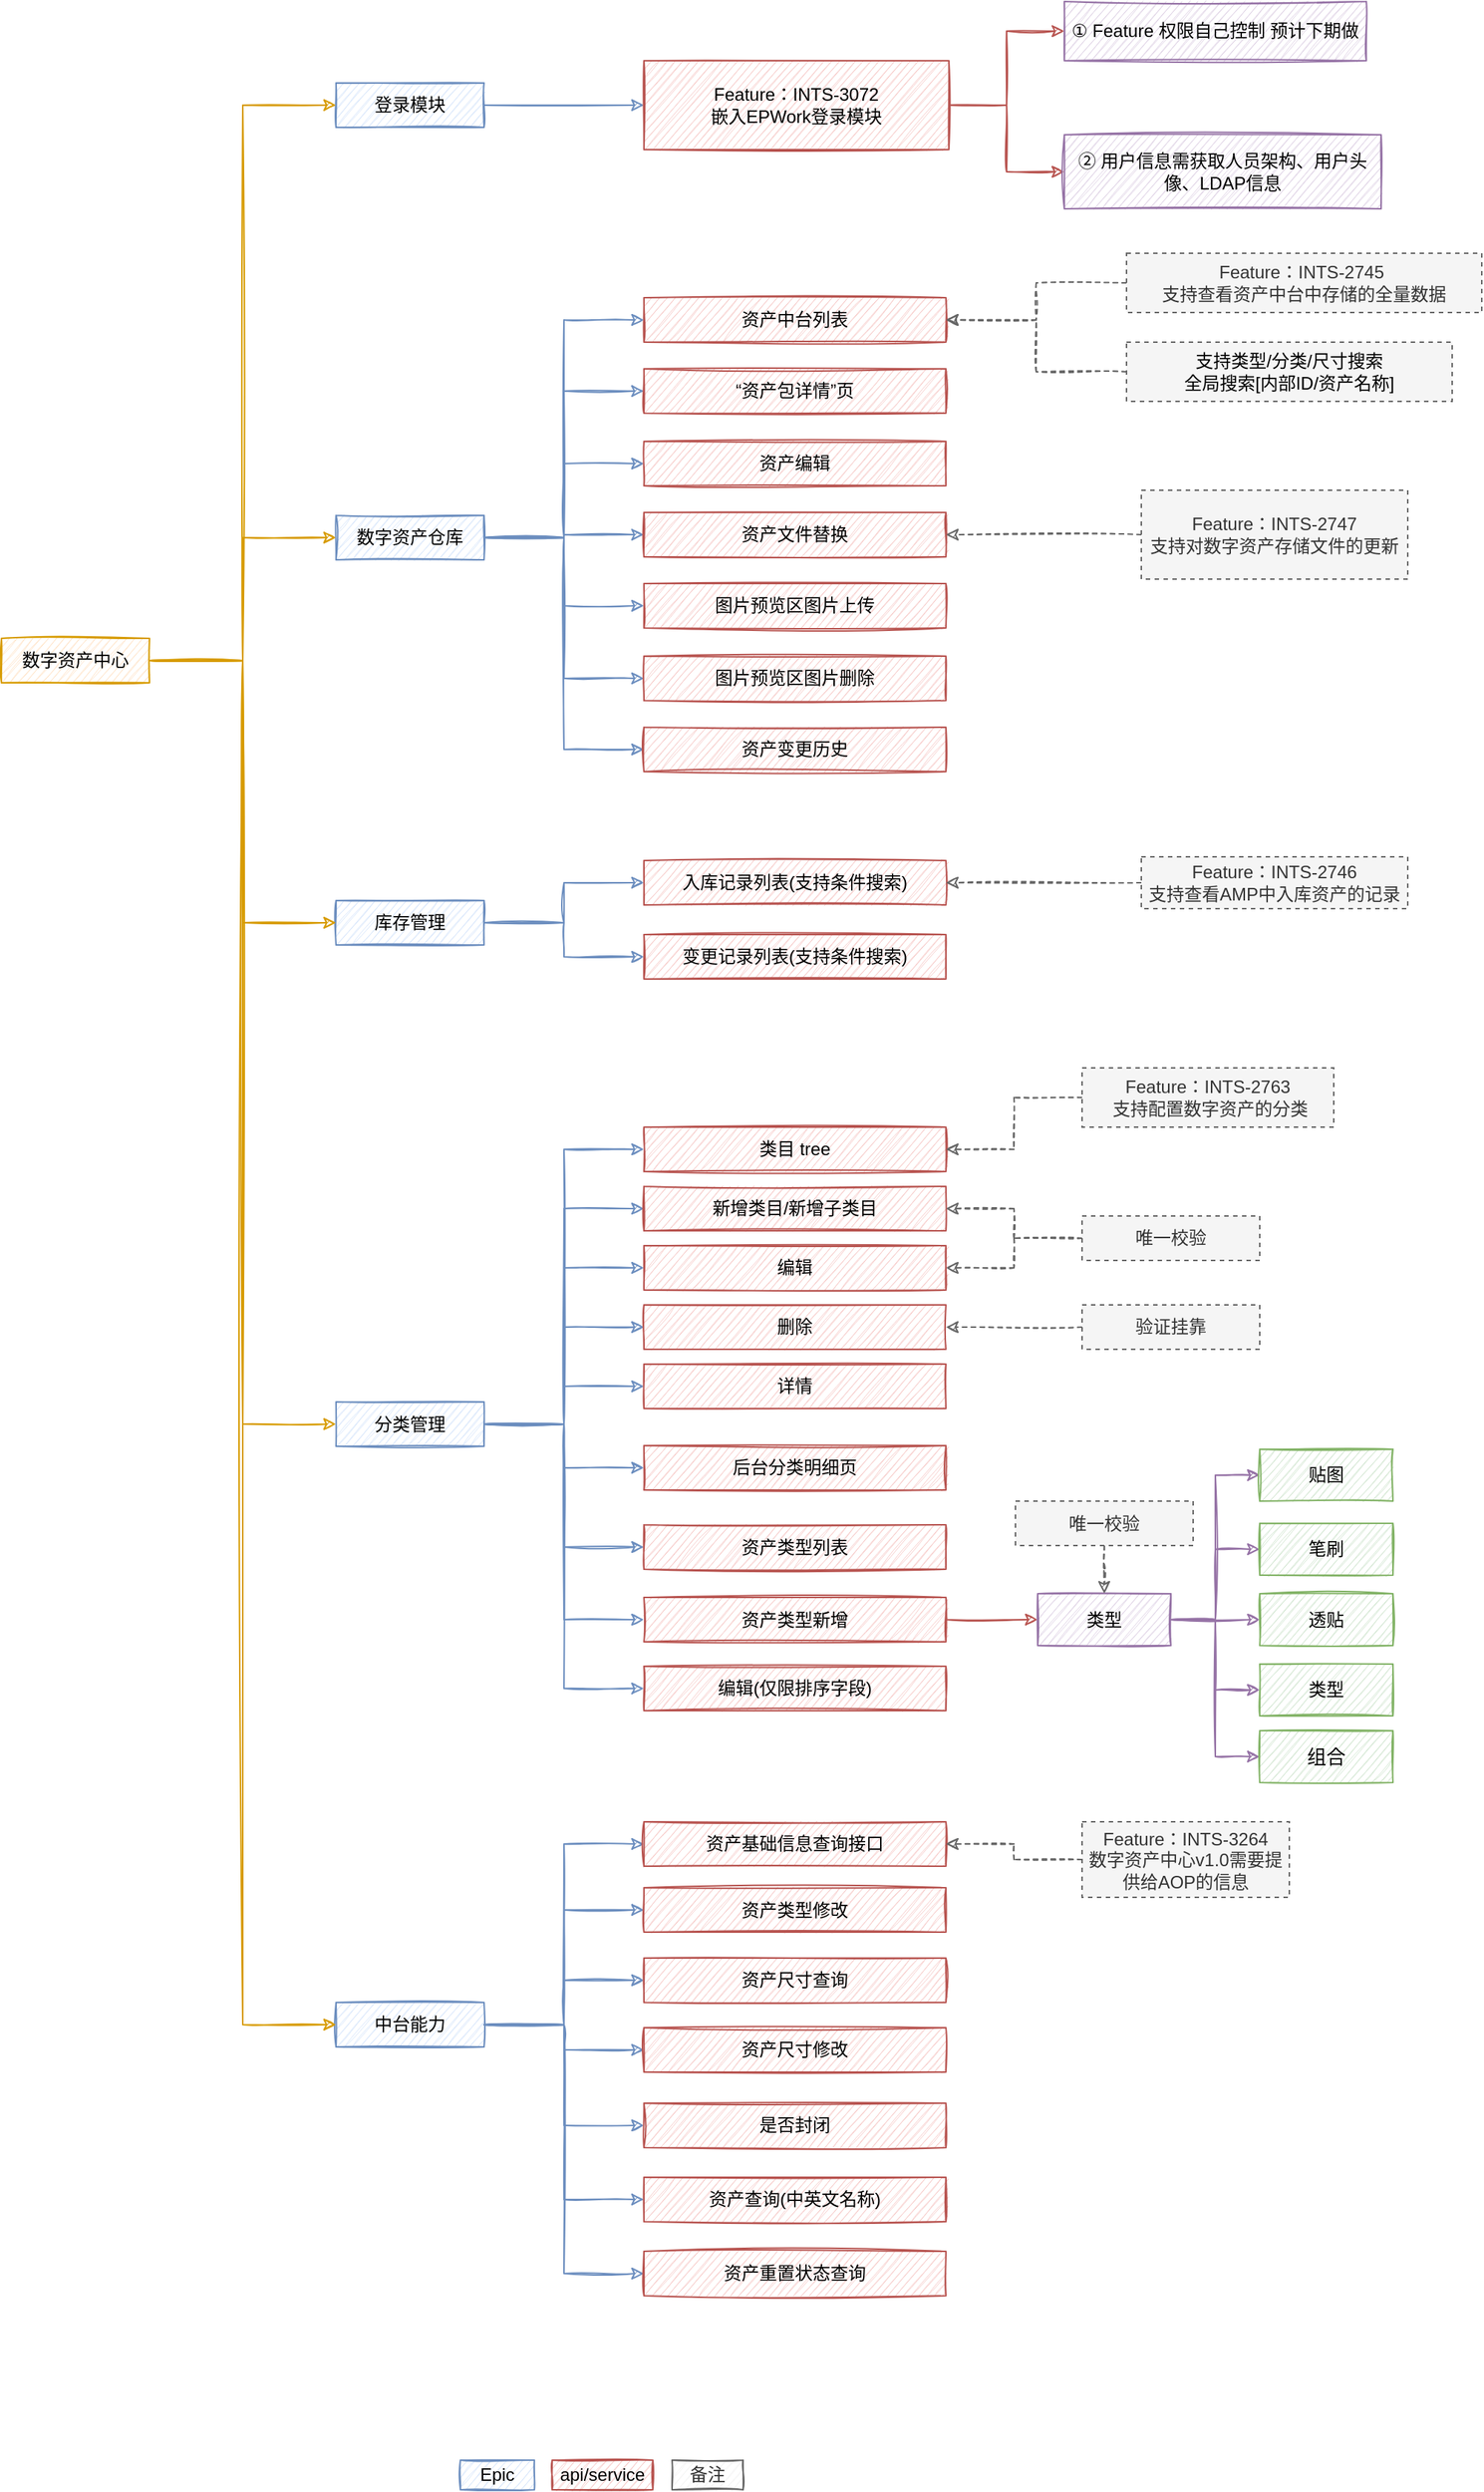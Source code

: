 <mxfile version="17.4.6" type="github">
  <diagram id="C5RBs43oDa-KdzZeNtuy" name="Page-1">
    <mxGraphModel dx="823" dy="1571" grid="1" gridSize="10" guides="1" tooltips="1" connect="1" arrows="1" fold="1" page="1" pageScale="1" pageWidth="827" pageHeight="1169" math="0" shadow="0">
      <root>
        <mxCell id="WIyWlLk6GJQsqaUBKTNV-0" />
        <mxCell id="WIyWlLk6GJQsqaUBKTNV-1" parent="WIyWlLk6GJQsqaUBKTNV-0" />
        <mxCell id="DaFXscNUTRdYXwU_u2qZ-137" value="资产中台列表" style="rounded=0;whiteSpace=wrap;html=1;sketch=1;fillColor=#f8cecc;strokeColor=#b85450;" vertex="1" parent="WIyWlLk6GJQsqaUBKTNV-1">
          <mxGeometry x="464" y="110" width="204" height="30" as="geometry" />
        </mxCell>
        <mxCell id="DaFXscNUTRdYXwU_u2qZ-129" style="edgeStyle=orthogonalEdgeStyle;rounded=0;sketch=1;orthogonalLoop=1;jettySize=auto;html=1;entryX=0;entryY=0.5;entryDx=0;entryDy=0;strokeColor=#6c8ebf;fillColor=#dae8fc;" edge="1" parent="WIyWlLk6GJQsqaUBKTNV-1" source="DaFXscNUTRdYXwU_u2qZ-31" target="DaFXscNUTRdYXwU_u2qZ-86">
          <mxGeometry relative="1" as="geometry" />
        </mxCell>
        <mxCell id="DaFXscNUTRdYXwU_u2qZ-130" style="edgeStyle=orthogonalEdgeStyle;rounded=0;sketch=1;orthogonalLoop=1;jettySize=auto;html=1;entryX=0;entryY=0.5;entryDx=0;entryDy=0;strokeColor=#6c8ebf;fillColor=#dae8fc;" edge="1" parent="WIyWlLk6GJQsqaUBKTNV-1" source="DaFXscNUTRdYXwU_u2qZ-31" target="DaFXscNUTRdYXwU_u2qZ-120">
          <mxGeometry relative="1" as="geometry" />
        </mxCell>
        <mxCell id="DaFXscNUTRdYXwU_u2qZ-131" style="edgeStyle=orthogonalEdgeStyle;rounded=0;sketch=1;orthogonalLoop=1;jettySize=auto;html=1;entryX=0;entryY=0.5;entryDx=0;entryDy=0;strokeColor=#6c8ebf;fillColor=#dae8fc;" edge="1" parent="WIyWlLk6GJQsqaUBKTNV-1" source="DaFXscNUTRdYXwU_u2qZ-31" target="DaFXscNUTRdYXwU_u2qZ-121">
          <mxGeometry relative="1" as="geometry" />
        </mxCell>
        <mxCell id="DaFXscNUTRdYXwU_u2qZ-132" style="edgeStyle=orthogonalEdgeStyle;rounded=0;sketch=1;orthogonalLoop=1;jettySize=auto;html=1;entryX=0;entryY=0.5;entryDx=0;entryDy=0;strokeColor=#6c8ebf;fillColor=#dae8fc;" edge="1" parent="WIyWlLk6GJQsqaUBKTNV-1" source="DaFXscNUTRdYXwU_u2qZ-31" target="DaFXscNUTRdYXwU_u2qZ-122">
          <mxGeometry relative="1" as="geometry" />
        </mxCell>
        <mxCell id="DaFXscNUTRdYXwU_u2qZ-133" style="edgeStyle=orthogonalEdgeStyle;rounded=0;sketch=1;orthogonalLoop=1;jettySize=auto;html=1;entryX=0;entryY=0.5;entryDx=0;entryDy=0;strokeColor=#6c8ebf;fillColor=#dae8fc;" edge="1" parent="WIyWlLk6GJQsqaUBKTNV-1" source="DaFXscNUTRdYXwU_u2qZ-31" target="DaFXscNUTRdYXwU_u2qZ-123">
          <mxGeometry relative="1" as="geometry" />
        </mxCell>
        <mxCell id="DaFXscNUTRdYXwU_u2qZ-134" style="edgeStyle=orthogonalEdgeStyle;rounded=0;sketch=1;orthogonalLoop=1;jettySize=auto;html=1;entryX=0;entryY=0.5;entryDx=0;entryDy=0;strokeColor=#6c8ebf;fillColor=#dae8fc;" edge="1" parent="WIyWlLk6GJQsqaUBKTNV-1" source="DaFXscNUTRdYXwU_u2qZ-31" target="DaFXscNUTRdYXwU_u2qZ-124">
          <mxGeometry relative="1" as="geometry" />
        </mxCell>
        <mxCell id="DaFXscNUTRdYXwU_u2qZ-135" style="edgeStyle=orthogonalEdgeStyle;rounded=0;sketch=1;orthogonalLoop=1;jettySize=auto;html=1;entryX=0;entryY=0.5;entryDx=0;entryDy=0;strokeColor=#6c8ebf;fillColor=#dae8fc;" edge="1" parent="WIyWlLk6GJQsqaUBKTNV-1" source="DaFXscNUTRdYXwU_u2qZ-31" target="DaFXscNUTRdYXwU_u2qZ-125">
          <mxGeometry relative="1" as="geometry" />
        </mxCell>
        <mxCell id="DaFXscNUTRdYXwU_u2qZ-31" value="中台能力" style="rounded=0;whiteSpace=wrap;html=1;sketch=1;fillColor=#dae8fc;strokeColor=#6c8ebf;treeFolding=1;treeMoving=1;" vertex="1" parent="WIyWlLk6GJQsqaUBKTNV-1">
          <mxGeometry x="256" y="1261" width="100" height="30" as="geometry" />
        </mxCell>
        <mxCell id="DaFXscNUTRdYXwU_u2qZ-98" style="edgeStyle=orthogonalEdgeStyle;rounded=0;sketch=1;orthogonalLoop=1;jettySize=auto;html=1;entryX=0;entryY=0.5;entryDx=0;entryDy=0;strokeColor=#6c8ebf;fillColor=#dae8fc;" edge="1" parent="WIyWlLk6GJQsqaUBKTNV-1" source="DaFXscNUTRdYXwU_u2qZ-29" target="DaFXscNUTRdYXwU_u2qZ-77">
          <mxGeometry relative="1" as="geometry" />
        </mxCell>
        <mxCell id="DaFXscNUTRdYXwU_u2qZ-99" style="edgeStyle=orthogonalEdgeStyle;rounded=0;sketch=1;orthogonalLoop=1;jettySize=auto;html=1;entryX=0;entryY=0.5;entryDx=0;entryDy=0;strokeColor=#6c8ebf;fillColor=#dae8fc;" edge="1" parent="WIyWlLk6GJQsqaUBKTNV-1" source="DaFXscNUTRdYXwU_u2qZ-29" target="DaFXscNUTRdYXwU_u2qZ-79">
          <mxGeometry relative="1" as="geometry" />
        </mxCell>
        <mxCell id="DaFXscNUTRdYXwU_u2qZ-101" style="edgeStyle=orthogonalEdgeStyle;rounded=0;sketch=1;orthogonalLoop=1;jettySize=auto;html=1;entryX=0;entryY=0.5;entryDx=0;entryDy=0;strokeColor=#6c8ebf;fillColor=#dae8fc;" edge="1" parent="WIyWlLk6GJQsqaUBKTNV-1" source="DaFXscNUTRdYXwU_u2qZ-29" target="DaFXscNUTRdYXwU_u2qZ-100">
          <mxGeometry relative="1" as="geometry" />
        </mxCell>
        <mxCell id="DaFXscNUTRdYXwU_u2qZ-102" style="edgeStyle=orthogonalEdgeStyle;rounded=0;sketch=1;orthogonalLoop=1;jettySize=auto;html=1;entryX=0;entryY=0.5;entryDx=0;entryDy=0;strokeColor=#6c8ebf;fillColor=#dae8fc;" edge="1" parent="WIyWlLk6GJQsqaUBKTNV-1" source="DaFXscNUTRdYXwU_u2qZ-29" target="DaFXscNUTRdYXwU_u2qZ-78">
          <mxGeometry relative="1" as="geometry" />
        </mxCell>
        <mxCell id="DaFXscNUTRdYXwU_u2qZ-103" style="edgeStyle=orthogonalEdgeStyle;rounded=0;sketch=1;orthogonalLoop=1;jettySize=auto;html=1;entryX=0;entryY=0.5;entryDx=0;entryDy=0;strokeColor=#6c8ebf;fillColor=#dae8fc;" edge="1" parent="WIyWlLk6GJQsqaUBKTNV-1" source="DaFXscNUTRdYXwU_u2qZ-29" target="DaFXscNUTRdYXwU_u2qZ-80">
          <mxGeometry relative="1" as="geometry" />
        </mxCell>
        <mxCell id="DaFXscNUTRdYXwU_u2qZ-104" style="edgeStyle=orthogonalEdgeStyle;rounded=0;sketch=1;orthogonalLoop=1;jettySize=auto;html=1;entryX=0;entryY=0.5;entryDx=0;entryDy=0;strokeColor=#6c8ebf;fillColor=#dae8fc;" edge="1" parent="WIyWlLk6GJQsqaUBKTNV-1" source="DaFXscNUTRdYXwU_u2qZ-29" target="DaFXscNUTRdYXwU_u2qZ-81">
          <mxGeometry relative="1" as="geometry" />
        </mxCell>
        <mxCell id="DaFXscNUTRdYXwU_u2qZ-105" style="edgeStyle=orthogonalEdgeStyle;rounded=0;sketch=1;orthogonalLoop=1;jettySize=auto;html=1;entryX=0;entryY=0.5;entryDx=0;entryDy=0;strokeColor=#6c8ebf;fillColor=#dae8fc;" edge="1" parent="WIyWlLk6GJQsqaUBKTNV-1" source="DaFXscNUTRdYXwU_u2qZ-29" target="DaFXscNUTRdYXwU_u2qZ-83">
          <mxGeometry relative="1" as="geometry" />
        </mxCell>
        <mxCell id="DaFXscNUTRdYXwU_u2qZ-106" style="edgeStyle=orthogonalEdgeStyle;rounded=0;sketch=1;orthogonalLoop=1;jettySize=auto;html=1;entryX=0;entryY=0.5;entryDx=0;entryDy=0;strokeColor=#6c8ebf;fillColor=#dae8fc;" edge="1" parent="WIyWlLk6GJQsqaUBKTNV-1" source="DaFXscNUTRdYXwU_u2qZ-29" target="DaFXscNUTRdYXwU_u2qZ-84">
          <mxGeometry relative="1" as="geometry" />
        </mxCell>
        <mxCell id="DaFXscNUTRdYXwU_u2qZ-145" style="edgeStyle=orthogonalEdgeStyle;rounded=0;sketch=1;orthogonalLoop=1;jettySize=auto;html=1;entryX=0;entryY=0.5;entryDx=0;entryDy=0;strokeColor=#6c8ebf;fillColor=#dae8fc;" edge="1" parent="WIyWlLk6GJQsqaUBKTNV-1" source="DaFXscNUTRdYXwU_u2qZ-29" target="DaFXscNUTRdYXwU_u2qZ-144">
          <mxGeometry relative="1" as="geometry" />
        </mxCell>
        <mxCell id="DaFXscNUTRdYXwU_u2qZ-29" value="分类管理" style="rounded=0;whiteSpace=wrap;html=1;sketch=1;fillColor=#dae8fc;strokeColor=#6c8ebf;treeMoving=1;treeFolding=1;" vertex="1" parent="WIyWlLk6GJQsqaUBKTNV-1">
          <mxGeometry x="256" y="855.5" width="100" height="30" as="geometry" />
        </mxCell>
        <mxCell id="DaFXscNUTRdYXwU_u2qZ-92" style="edgeStyle=orthogonalEdgeStyle;rounded=0;sketch=1;orthogonalLoop=1;jettySize=auto;html=1;entryX=0;entryY=0.5;entryDx=0;entryDy=0;strokeColor=#6c8ebf;fillColor=#dae8fc;" edge="1" parent="WIyWlLk6GJQsqaUBKTNV-1" source="DaFXscNUTRdYXwU_u2qZ-27" target="DaFXscNUTRdYXwU_u2qZ-76">
          <mxGeometry relative="1" as="geometry" />
        </mxCell>
        <mxCell id="DaFXscNUTRdYXwU_u2qZ-93" style="edgeStyle=orthogonalEdgeStyle;rounded=0;sketch=1;orthogonalLoop=1;jettySize=auto;html=1;entryX=0;entryY=0.5;entryDx=0;entryDy=0;strokeColor=#6c8ebf;fillColor=#dae8fc;" edge="1" parent="WIyWlLk6GJQsqaUBKTNV-1" source="DaFXscNUTRdYXwU_u2qZ-27" target="DaFXscNUTRdYXwU_u2qZ-75">
          <mxGeometry relative="1" as="geometry" />
        </mxCell>
        <mxCell id="DaFXscNUTRdYXwU_u2qZ-27" value="库存管理" style="rounded=0;whiteSpace=wrap;html=1;sketch=1;fillColor=#dae8fc;strokeColor=#6c8ebf;treeMoving=1;treeFolding=1;" vertex="1" parent="WIyWlLk6GJQsqaUBKTNV-1">
          <mxGeometry x="256" y="517" width="100" height="30" as="geometry" />
        </mxCell>
        <mxCell id="DaFXscNUTRdYXwU_u2qZ-43" value="" style="edgeStyle=orthogonalEdgeStyle;rounded=0;sketch=1;orthogonalLoop=1;jettySize=auto;html=1;fillColor=#dae8fc;strokeColor=#6c8ebf;entryX=0;entryY=0.5;entryDx=0;entryDy=0;" edge="1" parent="WIyWlLk6GJQsqaUBKTNV-1" source="DaFXscNUTRdYXwU_u2qZ-23" target="DaFXscNUTRdYXwU_u2qZ-137">
          <mxGeometry relative="1" as="geometry">
            <mxPoint x="464" y="116" as="targetPoint" />
          </mxGeometry>
        </mxCell>
        <mxCell id="DaFXscNUTRdYXwU_u2qZ-70" style="edgeStyle=orthogonalEdgeStyle;rounded=0;sketch=1;orthogonalLoop=1;jettySize=auto;html=1;entryX=0;entryY=0.5;entryDx=0;entryDy=0;fillColor=#dae8fc;strokeColor=#6c8ebf;" edge="1" parent="WIyWlLk6GJQsqaUBKTNV-1" source="DaFXscNUTRdYXwU_u2qZ-23" target="DaFXscNUTRdYXwU_u2qZ-69">
          <mxGeometry relative="1" as="geometry" />
        </mxCell>
        <mxCell id="DaFXscNUTRdYXwU_u2qZ-88" style="edgeStyle=orthogonalEdgeStyle;rounded=0;sketch=1;orthogonalLoop=1;jettySize=auto;html=1;entryX=0;entryY=0.5;entryDx=0;entryDy=0;strokeColor=#6c8ebf;fillColor=#dae8fc;" edge="1" parent="WIyWlLk6GJQsqaUBKTNV-1" source="DaFXscNUTRdYXwU_u2qZ-23" target="DaFXscNUTRdYXwU_u2qZ-71">
          <mxGeometry relative="1" as="geometry" />
        </mxCell>
        <mxCell id="DaFXscNUTRdYXwU_u2qZ-89" style="edgeStyle=orthogonalEdgeStyle;rounded=0;sketch=1;orthogonalLoop=1;jettySize=auto;html=1;entryX=0;entryY=0.5;entryDx=0;entryDy=0;strokeColor=#6c8ebf;fillColor=#dae8fc;" edge="1" parent="WIyWlLk6GJQsqaUBKTNV-1" source="DaFXscNUTRdYXwU_u2qZ-23" target="DaFXscNUTRdYXwU_u2qZ-72">
          <mxGeometry relative="1" as="geometry" />
        </mxCell>
        <mxCell id="DaFXscNUTRdYXwU_u2qZ-90" style="edgeStyle=orthogonalEdgeStyle;rounded=0;sketch=1;orthogonalLoop=1;jettySize=auto;html=1;entryX=0;entryY=0.5;entryDx=0;entryDy=0;strokeColor=#6c8ebf;fillColor=#dae8fc;" edge="1" parent="WIyWlLk6GJQsqaUBKTNV-1" source="DaFXscNUTRdYXwU_u2qZ-23" target="DaFXscNUTRdYXwU_u2qZ-73">
          <mxGeometry relative="1" as="geometry" />
        </mxCell>
        <mxCell id="DaFXscNUTRdYXwU_u2qZ-91" style="edgeStyle=orthogonalEdgeStyle;rounded=0;sketch=1;orthogonalLoop=1;jettySize=auto;html=1;entryX=0;entryY=0.5;entryDx=0;entryDy=0;strokeColor=#6c8ebf;fillColor=#dae8fc;" edge="1" parent="WIyWlLk6GJQsqaUBKTNV-1" source="DaFXscNUTRdYXwU_u2qZ-23" target="DaFXscNUTRdYXwU_u2qZ-74">
          <mxGeometry relative="1" as="geometry" />
        </mxCell>
        <mxCell id="DaFXscNUTRdYXwU_u2qZ-23" value="数字资产仓库" style="rounded=0;whiteSpace=wrap;html=1;sketch=1;fillColor=#dae8fc;strokeColor=#6c8ebf;treeFolding=1;treeMoving=1;" vertex="1" parent="WIyWlLk6GJQsqaUBKTNV-1">
          <mxGeometry x="256" y="257" width="100" height="30" as="geometry" />
        </mxCell>
        <mxCell id="DaFXscNUTRdYXwU_u2qZ-35" style="edgeStyle=orthogonalEdgeStyle;rounded=0;sketch=1;orthogonalLoop=1;jettySize=auto;html=1;exitX=1;exitY=0.5;exitDx=0;exitDy=0;entryX=0;entryY=0.5;entryDx=0;entryDy=0;fillColor=#dae8fc;strokeColor=#6c8ebf;" edge="1" parent="WIyWlLk6GJQsqaUBKTNV-1" source="DaFXscNUTRdYXwU_u2qZ-25" target="DaFXscNUTRdYXwU_u2qZ-18">
          <mxGeometry relative="1" as="geometry" />
        </mxCell>
        <mxCell id="DaFXscNUTRdYXwU_u2qZ-25" value="登录模块" style="rounded=0;whiteSpace=wrap;html=1;sketch=1;fillColor=#dae8fc;strokeColor=#6c8ebf;treeMoving=1;treeFolding=1;" vertex="1" parent="WIyWlLk6GJQsqaUBKTNV-1">
          <mxGeometry x="256" y="-35" width="100" height="30" as="geometry" />
        </mxCell>
        <mxCell id="DaFXscNUTRdYXwU_u2qZ-24" value="" style="edgeStyle=orthogonalEdgeStyle;rounded=0;sketch=1;orthogonalLoop=1;jettySize=auto;html=1;entryX=0;entryY=0.5;entryDx=0;entryDy=0;fillColor=#ffe6cc;strokeColor=#d79b00;" edge="1" parent="WIyWlLk6GJQsqaUBKTNV-1" source="DaFXscNUTRdYXwU_u2qZ-0" target="DaFXscNUTRdYXwU_u2qZ-23">
          <mxGeometry relative="1" as="geometry" />
        </mxCell>
        <mxCell id="DaFXscNUTRdYXwU_u2qZ-26" value="" style="edgeStyle=orthogonalEdgeStyle;rounded=0;sketch=1;orthogonalLoop=1;jettySize=auto;html=1;entryX=0;entryY=0.5;entryDx=0;entryDy=0;fillColor=#ffe6cc;strokeColor=#d79b00;" edge="1" parent="WIyWlLk6GJQsqaUBKTNV-1" source="DaFXscNUTRdYXwU_u2qZ-0" target="DaFXscNUTRdYXwU_u2qZ-25">
          <mxGeometry relative="1" as="geometry" />
        </mxCell>
        <mxCell id="DaFXscNUTRdYXwU_u2qZ-30" value="" style="edgeStyle=orthogonalEdgeStyle;rounded=0;sketch=1;orthogonalLoop=1;jettySize=auto;html=1;entryX=0;entryY=0.5;entryDx=0;entryDy=0;fillColor=#ffe6cc;strokeColor=#d79b00;" edge="1" parent="WIyWlLk6GJQsqaUBKTNV-1" source="DaFXscNUTRdYXwU_u2qZ-0" target="DaFXscNUTRdYXwU_u2qZ-29">
          <mxGeometry relative="1" as="geometry" />
        </mxCell>
        <mxCell id="DaFXscNUTRdYXwU_u2qZ-32" value="" style="edgeStyle=orthogonalEdgeStyle;rounded=0;sketch=1;orthogonalLoop=1;jettySize=auto;html=1;entryX=0;entryY=0.5;entryDx=0;entryDy=0;fillColor=#ffe6cc;strokeColor=#d79b00;" edge="1" parent="WIyWlLk6GJQsqaUBKTNV-1" source="DaFXscNUTRdYXwU_u2qZ-0" target="DaFXscNUTRdYXwU_u2qZ-31">
          <mxGeometry relative="1" as="geometry" />
        </mxCell>
        <mxCell id="DaFXscNUTRdYXwU_u2qZ-87" style="edgeStyle=orthogonalEdgeStyle;rounded=0;sketch=1;orthogonalLoop=1;jettySize=auto;html=1;entryX=0;entryY=0.5;entryDx=0;entryDy=0;strokeColor=#d79b00;fillColor=#ffe6cc;" edge="1" parent="WIyWlLk6GJQsqaUBKTNV-1" source="DaFXscNUTRdYXwU_u2qZ-0" target="DaFXscNUTRdYXwU_u2qZ-27">
          <mxGeometry relative="1" as="geometry" />
        </mxCell>
        <mxCell id="DaFXscNUTRdYXwU_u2qZ-0" value="数字资产中心" style="rounded=0;whiteSpace=wrap;html=1;sketch=1;fillColor=#ffe6cc;strokeColor=#d79b00;" vertex="1" parent="WIyWlLk6GJQsqaUBKTNV-1">
          <mxGeometry x="30" y="340" width="100" height="30" as="geometry" />
        </mxCell>
        <mxCell id="DaFXscNUTRdYXwU_u2qZ-8" style="edgeStyle=orthogonalEdgeStyle;rounded=0;sketch=1;orthogonalLoop=1;jettySize=auto;html=1;exitX=0.5;exitY=1;exitDx=0;exitDy=0;" edge="1" parent="WIyWlLk6GJQsqaUBKTNV-1">
          <mxGeometry relative="1" as="geometry">
            <mxPoint x="306" y="200" as="sourcePoint" />
            <mxPoint x="306" y="200" as="targetPoint" />
          </mxGeometry>
        </mxCell>
        <mxCell id="DaFXscNUTRdYXwU_u2qZ-39" value="" style="edgeStyle=orthogonalEdgeStyle;rounded=0;sketch=1;orthogonalLoop=1;jettySize=auto;html=1;entryX=0;entryY=0.5;entryDx=0;entryDy=0;fillColor=#f8cecc;strokeColor=#b85450;" edge="1" parent="WIyWlLk6GJQsqaUBKTNV-1" source="DaFXscNUTRdYXwU_u2qZ-18" target="DaFXscNUTRdYXwU_u2qZ-38">
          <mxGeometry relative="1" as="geometry" />
        </mxCell>
        <mxCell id="DaFXscNUTRdYXwU_u2qZ-41" value="" style="edgeStyle=orthogonalEdgeStyle;rounded=0;sketch=1;orthogonalLoop=1;jettySize=auto;html=1;fillColor=#f8cecc;strokeColor=#b85450;entryX=0;entryY=0.5;entryDx=0;entryDy=0;" edge="1" parent="WIyWlLk6GJQsqaUBKTNV-1" source="DaFXscNUTRdYXwU_u2qZ-18" target="DaFXscNUTRdYXwU_u2qZ-40">
          <mxGeometry relative="1" as="geometry">
            <mxPoint x="686" y="44.957" as="targetPoint" />
          </mxGeometry>
        </mxCell>
        <mxCell id="DaFXscNUTRdYXwU_u2qZ-18" value="Feature：INTS-3072 &lt;br&gt;嵌入EPWork登录模块" style="rounded=0;whiteSpace=wrap;html=1;sketch=1;fillColor=#f8cecc;strokeColor=#b85450;" vertex="1" parent="WIyWlLk6GJQsqaUBKTNV-1">
          <mxGeometry x="464" y="-50" width="206" height="60" as="geometry" />
        </mxCell>
        <mxCell id="DaFXscNUTRdYXwU_u2qZ-38" value="① Feature 权限自己控制 预计下期做" style="rounded=0;whiteSpace=wrap;html=1;sketch=1;fillColor=#e1d5e7;strokeColor=#9673a6;" vertex="1" parent="WIyWlLk6GJQsqaUBKTNV-1">
          <mxGeometry x="748" y="-90" width="204" height="40" as="geometry" />
        </mxCell>
        <mxCell id="DaFXscNUTRdYXwU_u2qZ-40" value="&lt;div class=&quot;okr-block-clipboard&quot;&gt;&lt;/div&gt;&lt;div&gt;&lt;span&gt;② 用户信息需获取人员架构、用户头像、LDAP信息&lt;/span&gt;&lt;br&gt;&lt;/div&gt;" style="rounded=0;whiteSpace=wrap;html=1;sketch=1;fillColor=#e1d5e7;strokeColor=#9673a6;" vertex="1" parent="WIyWlLk6GJQsqaUBKTNV-1">
          <mxGeometry x="748" width="214" height="50" as="geometry" />
        </mxCell>
        <mxCell id="DaFXscNUTRdYXwU_u2qZ-64" value="" style="edgeStyle=orthogonalEdgeStyle;rounded=0;sketch=1;orthogonalLoop=1;jettySize=auto;html=1;entryX=0;entryY=0.5;entryDx=0;entryDy=0;exitX=1;exitY=0.5;exitDx=0;exitDy=0;fillColor=#dae8fc;strokeColor=#6c8ebf;" edge="1" parent="WIyWlLk6GJQsqaUBKTNV-1" source="DaFXscNUTRdYXwU_u2qZ-23" target="DaFXscNUTRdYXwU_u2qZ-63">
          <mxGeometry relative="1" as="geometry" />
        </mxCell>
        <mxCell id="DaFXscNUTRdYXwU_u2qZ-47" value="" style="edgeStyle=orthogonalEdgeStyle;rounded=0;sketch=1;orthogonalLoop=1;jettySize=auto;html=1;exitX=1;exitY=0.5;exitDx=0;exitDy=0;fillColor=#f8cecc;strokeColor=#b85450;" edge="1" parent="WIyWlLk6GJQsqaUBKTNV-1" source="DaFXscNUTRdYXwU_u2qZ-84" target="DaFXscNUTRdYXwU_u2qZ-46">
          <mxGeometry relative="1" as="geometry">
            <mxPoint x="636" y="1000" as="sourcePoint" />
          </mxGeometry>
        </mxCell>
        <mxCell id="DaFXscNUTRdYXwU_u2qZ-49" value="" style="edgeStyle=orthogonalEdgeStyle;rounded=0;sketch=1;orthogonalLoop=1;jettySize=auto;html=1;entryX=0;entryY=0.5;entryDx=0;entryDy=0;fillColor=#e1d5e7;strokeColor=#9673a6;" edge="1" parent="WIyWlLk6GJQsqaUBKTNV-1" source="DaFXscNUTRdYXwU_u2qZ-46" target="DaFXscNUTRdYXwU_u2qZ-48">
          <mxGeometry relative="1" as="geometry" />
        </mxCell>
        <mxCell id="DaFXscNUTRdYXwU_u2qZ-51" value="" style="edgeStyle=orthogonalEdgeStyle;rounded=0;sketch=1;orthogonalLoop=1;jettySize=auto;html=1;entryX=0;entryY=0.5;entryDx=0;entryDy=0;fillColor=#e1d5e7;strokeColor=#9673a6;" edge="1" parent="WIyWlLk6GJQsqaUBKTNV-1" source="DaFXscNUTRdYXwU_u2qZ-46" target="DaFXscNUTRdYXwU_u2qZ-50">
          <mxGeometry relative="1" as="geometry" />
        </mxCell>
        <mxCell id="DaFXscNUTRdYXwU_u2qZ-53" value="" style="edgeStyle=orthogonalEdgeStyle;rounded=0;sketch=1;orthogonalLoop=1;jettySize=auto;html=1;entryX=0;entryY=0.5;entryDx=0;entryDy=0;fillColor=#e1d5e7;strokeColor=#9673a6;" edge="1" parent="WIyWlLk6GJQsqaUBKTNV-1" source="DaFXscNUTRdYXwU_u2qZ-46" target="DaFXscNUTRdYXwU_u2qZ-52">
          <mxGeometry relative="1" as="geometry" />
        </mxCell>
        <mxCell id="DaFXscNUTRdYXwU_u2qZ-55" value="" style="edgeStyle=orthogonalEdgeStyle;rounded=0;sketch=1;orthogonalLoop=1;jettySize=auto;html=1;entryX=0;entryY=0.5;entryDx=0;entryDy=0;fillColor=#e1d5e7;strokeColor=#9673a6;" edge="1" parent="WIyWlLk6GJQsqaUBKTNV-1" source="DaFXscNUTRdYXwU_u2qZ-46" target="DaFXscNUTRdYXwU_u2qZ-54">
          <mxGeometry relative="1" as="geometry" />
        </mxCell>
        <mxCell id="DaFXscNUTRdYXwU_u2qZ-57" style="edgeStyle=orthogonalEdgeStyle;rounded=0;sketch=1;orthogonalLoop=1;jettySize=auto;html=1;entryX=0;entryY=0.5;entryDx=0;entryDy=0;fillColor=#e1d5e7;strokeColor=#9673a6;" edge="1" parent="WIyWlLk6GJQsqaUBKTNV-1" source="DaFXscNUTRdYXwU_u2qZ-46" target="DaFXscNUTRdYXwU_u2qZ-56">
          <mxGeometry relative="1" as="geometry" />
        </mxCell>
        <mxCell id="DaFXscNUTRdYXwU_u2qZ-46" value="类型" style="rounded=0;whiteSpace=wrap;html=1;sketch=1;fillColor=#e1d5e7;strokeColor=#9673a6;" vertex="1" parent="WIyWlLk6GJQsqaUBKTNV-1">
          <mxGeometry x="730" y="985" width="90" height="35" as="geometry" />
        </mxCell>
        <mxCell id="DaFXscNUTRdYXwU_u2qZ-48" value="贴图" style="rounded=0;whiteSpace=wrap;html=1;sketch=1;fillColor=#d5e8d4;strokeColor=#82b366;" vertex="1" parent="WIyWlLk6GJQsqaUBKTNV-1">
          <mxGeometry x="880" y="887.5" width="90" height="35" as="geometry" />
        </mxCell>
        <mxCell id="DaFXscNUTRdYXwU_u2qZ-50" value="笔刷" style="rounded=0;whiteSpace=wrap;html=1;sketch=1;fillColor=#d5e8d4;strokeColor=#82b366;" vertex="1" parent="WIyWlLk6GJQsqaUBKTNV-1">
          <mxGeometry x="880" y="937.5" width="90" height="35" as="geometry" />
        </mxCell>
        <mxCell id="DaFXscNUTRdYXwU_u2qZ-52" value="透贴" style="rounded=0;whiteSpace=wrap;html=1;sketch=1;fillColor=#d5e8d4;strokeColor=#82b366;" vertex="1" parent="WIyWlLk6GJQsqaUBKTNV-1">
          <mxGeometry x="880" y="985" width="90" height="35" as="geometry" />
        </mxCell>
        <mxCell id="DaFXscNUTRdYXwU_u2qZ-54" value="类型" style="rounded=0;whiteSpace=wrap;html=1;sketch=1;fillColor=#d5e8d4;strokeColor=#82b366;" vertex="1" parent="WIyWlLk6GJQsqaUBKTNV-1">
          <mxGeometry x="880" y="1032.5" width="90" height="35" as="geometry" />
        </mxCell>
        <mxCell id="DaFXscNUTRdYXwU_u2qZ-56" value="&lt;div&gt;&lt;span style=&quot;font-family: &amp;#34;larkhacksafarifont&amp;#34; , &amp;#34;larkemojifont&amp;#34; , &amp;#34;larkchinesequote&amp;#34; , , &amp;#34;blinkmacsystemfont&amp;#34; , &amp;#34;helvetica neue&amp;#34; , &amp;#34;arial&amp;#34; , &amp;#34;segoe ui&amp;#34; , &amp;#34;pingfang sc&amp;#34; , &amp;#34;microsoft yahei&amp;#34; , &amp;#34;hiragino sans gb&amp;#34; , sans-serif , &amp;#34;apple color emoji&amp;#34; , &amp;#34;segoe ui emoji&amp;#34; , &amp;#34;segoe ui symbol&amp;#34; , &amp;#34;noto color emoji&amp;#34;&quot;&gt;&lt;span style=&quot;font-size: 13px&quot;&gt;组合&lt;/span&gt;&lt;/span&gt;&lt;/div&gt;" style="rounded=0;whiteSpace=wrap;html=1;sketch=1;fillColor=#d5e8d4;strokeColor=#82b366;" vertex="1" parent="WIyWlLk6GJQsqaUBKTNV-1">
          <mxGeometry x="880" y="1077.5" width="90" height="35" as="geometry" />
        </mxCell>
        <mxCell id="DaFXscNUTRdYXwU_u2qZ-63" value="“资产包详情”页" style="rounded=0;whiteSpace=wrap;html=1;sketch=1;fillColor=#f8cecc;strokeColor=#b85450;" vertex="1" parent="WIyWlLk6GJQsqaUBKTNV-1">
          <mxGeometry x="464" y="158" width="204" height="30" as="geometry" />
        </mxCell>
        <mxCell id="DaFXscNUTRdYXwU_u2qZ-68" style="edgeStyle=orthogonalEdgeStyle;sketch=1;orthogonalLoop=1;jettySize=auto;html=1;entryX=1;entryY=0.5;entryDx=0;entryDy=0;strokeColor=#666666;rounded=0;fillColor=#f5f5f5;dashed=1;" edge="1" parent="WIyWlLk6GJQsqaUBKTNV-1" source="DaFXscNUTRdYXwU_u2qZ-67" target="DaFXscNUTRdYXwU_u2qZ-137">
          <mxGeometry relative="1" as="geometry">
            <mxPoint x="668" y="116" as="targetPoint" />
          </mxGeometry>
        </mxCell>
        <mxCell id="DaFXscNUTRdYXwU_u2qZ-67" value="&lt;div&gt;Feature：INTS-2745&amp;nbsp;&lt;/div&gt;&lt;div&gt;支持查看资产中台中存储的全量数据&lt;/div&gt;" style="rounded=0;whiteSpace=wrap;html=1;dashed=1;disableMultiStrokeFill=0;fillColor=#f5f5f5;fontColor=#333333;strokeColor=#666666;" vertex="1" parent="WIyWlLk6GJQsqaUBKTNV-1">
          <mxGeometry x="790" y="80" width="240" height="40" as="geometry" />
        </mxCell>
        <mxCell id="DaFXscNUTRdYXwU_u2qZ-69" value="资产编辑" style="rounded=0;whiteSpace=wrap;html=1;sketch=1;fillColor=#f8cecc;strokeColor=#b85450;" vertex="1" parent="WIyWlLk6GJQsqaUBKTNV-1">
          <mxGeometry x="464" y="207" width="204" height="30" as="geometry" />
        </mxCell>
        <mxCell id="DaFXscNUTRdYXwU_u2qZ-71" value="资产文件替换" style="rounded=0;whiteSpace=wrap;html=1;sketch=1;fillColor=#f8cecc;strokeColor=#b85450;" vertex="1" parent="WIyWlLk6GJQsqaUBKTNV-1">
          <mxGeometry x="464" y="255" width="204" height="30" as="geometry" />
        </mxCell>
        <mxCell id="DaFXscNUTRdYXwU_u2qZ-72" value="图片预览区图片上传" style="rounded=0;whiteSpace=wrap;html=1;sketch=1;fillColor=#f8cecc;strokeColor=#b85450;" vertex="1" parent="WIyWlLk6GJQsqaUBKTNV-1">
          <mxGeometry x="464" y="303" width="204" height="30" as="geometry" />
        </mxCell>
        <mxCell id="DaFXscNUTRdYXwU_u2qZ-73" value="图片预览区图片删除" style="rounded=0;whiteSpace=wrap;html=1;sketch=1;fillColor=#f8cecc;strokeColor=#b85450;" vertex="1" parent="WIyWlLk6GJQsqaUBKTNV-1">
          <mxGeometry x="464" y="352" width="204" height="30" as="geometry" />
        </mxCell>
        <mxCell id="DaFXscNUTRdYXwU_u2qZ-74" value="资产变更历史" style="rounded=0;whiteSpace=wrap;html=1;sketch=1;fillColor=#f8cecc;strokeColor=#b85450;" vertex="1" parent="WIyWlLk6GJQsqaUBKTNV-1">
          <mxGeometry x="464" y="400" width="204" height="30" as="geometry" />
        </mxCell>
        <mxCell id="DaFXscNUTRdYXwU_u2qZ-75" value="变更记录列表(支持条件搜索)" style="rounded=0;whiteSpace=wrap;html=1;sketch=1;fillColor=#f8cecc;strokeColor=#b85450;" vertex="1" parent="WIyWlLk6GJQsqaUBKTNV-1">
          <mxGeometry x="464" y="540" width="204" height="30" as="geometry" />
        </mxCell>
        <mxCell id="DaFXscNUTRdYXwU_u2qZ-76" value="入库记录列表(支持条件搜索)" style="rounded=0;whiteSpace=wrap;html=1;sketch=1;fillColor=#f8cecc;strokeColor=#b85450;" vertex="1" parent="WIyWlLk6GJQsqaUBKTNV-1">
          <mxGeometry x="464" y="490" width="204" height="30" as="geometry" />
        </mxCell>
        <mxCell id="DaFXscNUTRdYXwU_u2qZ-77" value="新增类目/新增子类目" style="rounded=0;whiteSpace=wrap;html=1;sketch=1;fillColor=#f8cecc;strokeColor=#b85450;" vertex="1" parent="WIyWlLk6GJQsqaUBKTNV-1">
          <mxGeometry x="464" y="710" width="204" height="30" as="geometry" />
        </mxCell>
        <mxCell id="DaFXscNUTRdYXwU_u2qZ-78" value="删除" style="rounded=0;whiteSpace=wrap;html=1;sketch=1;fillColor=#f8cecc;strokeColor=#b85450;" vertex="1" parent="WIyWlLk6GJQsqaUBKTNV-1">
          <mxGeometry x="464" y="790" width="204" height="30" as="geometry" />
        </mxCell>
        <mxCell id="DaFXscNUTRdYXwU_u2qZ-79" value="编辑" style="rounded=0;whiteSpace=wrap;html=1;sketch=1;fillColor=#f8cecc;strokeColor=#b85450;" vertex="1" parent="WIyWlLk6GJQsqaUBKTNV-1">
          <mxGeometry x="464" y="750" width="204" height="30" as="geometry" />
        </mxCell>
        <mxCell id="DaFXscNUTRdYXwU_u2qZ-80" value="详情" style="rounded=0;whiteSpace=wrap;html=1;sketch=1;fillColor=#f8cecc;strokeColor=#b85450;" vertex="1" parent="WIyWlLk6GJQsqaUBKTNV-1">
          <mxGeometry x="464" y="830" width="204" height="30" as="geometry" />
        </mxCell>
        <mxCell id="DaFXscNUTRdYXwU_u2qZ-81" value="&lt;span&gt;后台分类明细页&lt;/span&gt;" style="rounded=0;whiteSpace=wrap;html=1;sketch=1;fillColor=#f8cecc;strokeColor=#b85450;" vertex="1" parent="WIyWlLk6GJQsqaUBKTNV-1">
          <mxGeometry x="464" y="885" width="204" height="30" as="geometry" />
        </mxCell>
        <mxCell id="DaFXscNUTRdYXwU_u2qZ-83" value="资产类型列表" style="rounded=0;whiteSpace=wrap;html=1;sketch=1;fillColor=#f8cecc;strokeColor=#b85450;" vertex="1" parent="WIyWlLk6GJQsqaUBKTNV-1">
          <mxGeometry x="464" y="938.5" width="204" height="30" as="geometry" />
        </mxCell>
        <mxCell id="DaFXscNUTRdYXwU_u2qZ-84" value="资产类型新增" style="rounded=0;whiteSpace=wrap;html=1;sketch=1;fillColor=#f8cecc;strokeColor=#b85450;" vertex="1" parent="WIyWlLk6GJQsqaUBKTNV-1">
          <mxGeometry x="464" y="987.5" width="204" height="30" as="geometry" />
        </mxCell>
        <mxCell id="DaFXscNUTRdYXwU_u2qZ-86" value="资产基础信息查询接口" style="rounded=0;whiteSpace=wrap;html=1;sketch=1;fillColor=#f8cecc;strokeColor=#b85450;" vertex="1" parent="WIyWlLk6GJQsqaUBKTNV-1">
          <mxGeometry x="464" y="1139" width="204" height="30" as="geometry" />
        </mxCell>
        <mxCell id="DaFXscNUTRdYXwU_u2qZ-95" style="edgeStyle=orthogonalEdgeStyle;rounded=0;sketch=1;orthogonalLoop=1;jettySize=auto;html=1;entryX=1;entryY=0.5;entryDx=0;entryDy=0;strokeColor=#666666;dashed=1;fillColor=#f5f5f5;" edge="1" parent="WIyWlLk6GJQsqaUBKTNV-1" source="DaFXscNUTRdYXwU_u2qZ-94" target="DaFXscNUTRdYXwU_u2qZ-71">
          <mxGeometry relative="1" as="geometry" />
        </mxCell>
        <mxCell id="DaFXscNUTRdYXwU_u2qZ-94" value="Feature：INTS-2747 &lt;br&gt;支持对数字资产存储文件的更新" style="rounded=0;whiteSpace=wrap;html=1;dashed=1;disableMultiStrokeFill=0;fillColor=#f5f5f5;fontColor=#333333;strokeColor=#666666;" vertex="1" parent="WIyWlLk6GJQsqaUBKTNV-1">
          <mxGeometry x="800" y="240" width="180" height="60" as="geometry" />
        </mxCell>
        <mxCell id="DaFXscNUTRdYXwU_u2qZ-97" style="edgeStyle=orthogonalEdgeStyle;rounded=0;sketch=1;orthogonalLoop=1;jettySize=auto;html=1;entryX=1;entryY=0.5;entryDx=0;entryDy=0;strokeColor=#666666;dashed=1;fillColor=#f5f5f5;" edge="1" parent="WIyWlLk6GJQsqaUBKTNV-1" source="DaFXscNUTRdYXwU_u2qZ-96" target="DaFXscNUTRdYXwU_u2qZ-76">
          <mxGeometry relative="1" as="geometry" />
        </mxCell>
        <mxCell id="DaFXscNUTRdYXwU_u2qZ-96" value="Feature：INTS-2746 &lt;br&gt;支持查看AMP中入库资产的记录" style="rounded=0;whiteSpace=wrap;html=1;dashed=1;disableMultiStrokeFill=0;fillColor=#f5f5f5;fontColor=#333333;strokeColor=#666666;" vertex="1" parent="WIyWlLk6GJQsqaUBKTNV-1">
          <mxGeometry x="800" y="487.5" width="180" height="35" as="geometry" />
        </mxCell>
        <mxCell id="DaFXscNUTRdYXwU_u2qZ-100" value="类目 tree" style="rounded=0;whiteSpace=wrap;html=1;sketch=1;fillColor=#f8cecc;strokeColor=#b85450;" vertex="1" parent="WIyWlLk6GJQsqaUBKTNV-1">
          <mxGeometry x="464" y="670" width="204" height="30" as="geometry" />
        </mxCell>
        <mxCell id="DaFXscNUTRdYXwU_u2qZ-111" style="edgeStyle=orthogonalEdgeStyle;rounded=0;sketch=1;orthogonalLoop=1;jettySize=auto;html=1;entryX=1;entryY=0.5;entryDx=0;entryDy=0;strokeColor=#666666;dashed=1;fillColor=#f5f5f5;" edge="1" parent="WIyWlLk6GJQsqaUBKTNV-1" source="DaFXscNUTRdYXwU_u2qZ-110" target="DaFXscNUTRdYXwU_u2qZ-77">
          <mxGeometry relative="1" as="geometry" />
        </mxCell>
        <mxCell id="DaFXscNUTRdYXwU_u2qZ-112" style="edgeStyle=orthogonalEdgeStyle;rounded=0;sketch=1;orthogonalLoop=1;jettySize=auto;html=1;entryX=1;entryY=0.5;entryDx=0;entryDy=0;strokeColor=#666666;dashed=1;fillColor=#f5f5f5;" edge="1" parent="WIyWlLk6GJQsqaUBKTNV-1" source="DaFXscNUTRdYXwU_u2qZ-110" target="DaFXscNUTRdYXwU_u2qZ-79">
          <mxGeometry relative="1" as="geometry" />
        </mxCell>
        <mxCell id="DaFXscNUTRdYXwU_u2qZ-110" value="唯一校验" style="rounded=0;whiteSpace=wrap;html=1;dashed=1;disableMultiStrokeFill=0;fillColor=#f5f5f5;fontColor=#333333;strokeColor=#666666;" vertex="1" parent="WIyWlLk6GJQsqaUBKTNV-1">
          <mxGeometry x="760" y="730" width="120" height="30" as="geometry" />
        </mxCell>
        <mxCell id="DaFXscNUTRdYXwU_u2qZ-114" style="edgeStyle=orthogonalEdgeStyle;rounded=0;sketch=1;orthogonalLoop=1;jettySize=auto;html=1;entryX=1;entryY=0.5;entryDx=0;entryDy=0;strokeColor=#666666;dashed=1;fillColor=#f5f5f5;" edge="1" parent="WIyWlLk6GJQsqaUBKTNV-1" source="DaFXscNUTRdYXwU_u2qZ-113" target="DaFXscNUTRdYXwU_u2qZ-100">
          <mxGeometry relative="1" as="geometry" />
        </mxCell>
        <mxCell id="DaFXscNUTRdYXwU_u2qZ-113" value="Feature：INTS-2763&lt;br&gt;&amp;nbsp;支持配置数字资产的分类" style="rounded=0;whiteSpace=wrap;html=1;dashed=1;disableMultiStrokeFill=0;fillColor=#f5f5f5;fontColor=#333333;strokeColor=#666666;" vertex="1" parent="WIyWlLk6GJQsqaUBKTNV-1">
          <mxGeometry x="760" y="630" width="170" height="40" as="geometry" />
        </mxCell>
        <mxCell id="DaFXscNUTRdYXwU_u2qZ-116" style="edgeStyle=orthogonalEdgeStyle;rounded=0;sketch=1;orthogonalLoop=1;jettySize=auto;html=1;entryX=1;entryY=0.5;entryDx=0;entryDy=0;strokeColor=#666666;dashed=1;fillColor=#f5f5f5;" edge="1" parent="WIyWlLk6GJQsqaUBKTNV-1" source="DaFXscNUTRdYXwU_u2qZ-115" target="DaFXscNUTRdYXwU_u2qZ-78">
          <mxGeometry relative="1" as="geometry" />
        </mxCell>
        <mxCell id="DaFXscNUTRdYXwU_u2qZ-115" value="验证挂靠" style="rounded=0;whiteSpace=wrap;html=1;dashed=1;disableMultiStrokeFill=0;fillColor=#f5f5f5;fontColor=#333333;strokeColor=#666666;" vertex="1" parent="WIyWlLk6GJQsqaUBKTNV-1">
          <mxGeometry x="760" y="790" width="120" height="30" as="geometry" />
        </mxCell>
        <mxCell id="DaFXscNUTRdYXwU_u2qZ-119" style="edgeStyle=orthogonalEdgeStyle;rounded=0;sketch=1;orthogonalLoop=1;jettySize=auto;html=1;entryX=0.5;entryY=0;entryDx=0;entryDy=0;strokeColor=#666666;dashed=1;fillColor=#f5f5f5;" edge="1" parent="WIyWlLk6GJQsqaUBKTNV-1" source="DaFXscNUTRdYXwU_u2qZ-118" target="DaFXscNUTRdYXwU_u2qZ-46">
          <mxGeometry relative="1" as="geometry" />
        </mxCell>
        <mxCell id="DaFXscNUTRdYXwU_u2qZ-118" value="唯一校验" style="rounded=0;whiteSpace=wrap;html=1;dashed=1;disableMultiStrokeFill=0;fillColor=#f5f5f5;fontColor=#333333;strokeColor=#666666;" vertex="1" parent="WIyWlLk6GJQsqaUBKTNV-1">
          <mxGeometry x="715" y="922.5" width="120" height="30" as="geometry" />
        </mxCell>
        <mxCell id="DaFXscNUTRdYXwU_u2qZ-120" value="资产类型修改" style="rounded=0;whiteSpace=wrap;html=1;sketch=1;fillColor=#f8cecc;strokeColor=#b85450;" vertex="1" parent="WIyWlLk6GJQsqaUBKTNV-1">
          <mxGeometry x="464" y="1183.5" width="204" height="30" as="geometry" />
        </mxCell>
        <mxCell id="DaFXscNUTRdYXwU_u2qZ-121" value="资产尺寸查询" style="rounded=0;whiteSpace=wrap;html=1;sketch=1;fillColor=#f8cecc;strokeColor=#b85450;" vertex="1" parent="WIyWlLk6GJQsqaUBKTNV-1">
          <mxGeometry x="464" y="1231" width="204" height="30" as="geometry" />
        </mxCell>
        <mxCell id="DaFXscNUTRdYXwU_u2qZ-122" value="资产尺寸修改" style="rounded=0;whiteSpace=wrap;html=1;sketch=1;fillColor=#f8cecc;strokeColor=#b85450;" vertex="1" parent="WIyWlLk6GJQsqaUBKTNV-1">
          <mxGeometry x="464" y="1278" width="204" height="30" as="geometry" />
        </mxCell>
        <mxCell id="DaFXscNUTRdYXwU_u2qZ-123" value="是否封闭" style="rounded=0;whiteSpace=wrap;html=1;sketch=1;fillColor=#f8cecc;strokeColor=#b85450;" vertex="1" parent="WIyWlLk6GJQsqaUBKTNV-1">
          <mxGeometry x="464" y="1329" width="204" height="30" as="geometry" />
        </mxCell>
        <mxCell id="DaFXscNUTRdYXwU_u2qZ-124" value="资产查询(中英文名称)" style="rounded=0;whiteSpace=wrap;html=1;sketch=1;fillColor=#f8cecc;strokeColor=#b85450;" vertex="1" parent="WIyWlLk6GJQsqaUBKTNV-1">
          <mxGeometry x="464" y="1379" width="204" height="30" as="geometry" />
        </mxCell>
        <mxCell id="DaFXscNUTRdYXwU_u2qZ-125" value="资产重置状态查询" style="rounded=0;whiteSpace=wrap;html=1;sketch=1;fillColor=#f8cecc;strokeColor=#b85450;" vertex="1" parent="WIyWlLk6GJQsqaUBKTNV-1">
          <mxGeometry x="464" y="1429" width="204" height="30" as="geometry" />
        </mxCell>
        <mxCell id="DaFXscNUTRdYXwU_u2qZ-128" style="edgeStyle=orthogonalEdgeStyle;rounded=0;sketch=1;orthogonalLoop=1;jettySize=auto;html=1;entryX=1;entryY=0.5;entryDx=0;entryDy=0;strokeColor=#666666;dashed=1;fillColor=#f5f5f5;" edge="1" parent="WIyWlLk6GJQsqaUBKTNV-1" source="DaFXscNUTRdYXwU_u2qZ-127" target="DaFXscNUTRdYXwU_u2qZ-86">
          <mxGeometry relative="1" as="geometry" />
        </mxCell>
        <mxCell id="DaFXscNUTRdYXwU_u2qZ-127" value="Feature：INTS-3264 &lt;br&gt;数字资产中心v1.0需要提供给AOP的信息" style="rounded=0;whiteSpace=wrap;html=1;dashed=1;disableMultiStrokeFill=0;fillColor=#f5f5f5;fontColor=#333333;strokeColor=#666666;" vertex="1" parent="WIyWlLk6GJQsqaUBKTNV-1">
          <mxGeometry x="760" y="1139" width="140" height="51" as="geometry" />
        </mxCell>
        <mxCell id="DaFXscNUTRdYXwU_u2qZ-141" style="edgeStyle=orthogonalEdgeStyle;rounded=0;sketch=1;orthogonalLoop=1;jettySize=auto;html=1;entryX=1;entryY=0.5;entryDx=0;entryDy=0;dashed=1;strokeColor=#666666;fillColor=#f5f5f5;" edge="1" parent="WIyWlLk6GJQsqaUBKTNV-1" source="DaFXscNUTRdYXwU_u2qZ-136" target="DaFXscNUTRdYXwU_u2qZ-137">
          <mxGeometry relative="1" as="geometry" />
        </mxCell>
        <mxCell id="DaFXscNUTRdYXwU_u2qZ-136" value="&lt;span style=&quot;color: rgb(0 , 0 , 0)&quot;&gt;支持类型/分类/尺寸搜索&lt;br&gt;全局搜索[内部ID/资产名称]&lt;/span&gt;" style="rounded=0;whiteSpace=wrap;html=1;dashed=1;disableMultiStrokeFill=0;fillColor=#f5f5f5;fontColor=#333333;strokeColor=#666666;" vertex="1" parent="WIyWlLk6GJQsqaUBKTNV-1">
          <mxGeometry x="790" y="140" width="220" height="40" as="geometry" />
        </mxCell>
        <mxCell id="DaFXscNUTRdYXwU_u2qZ-144" value="&lt;div&gt;编辑(仅限排序字段)&lt;/div&gt;" style="rounded=0;whiteSpace=wrap;html=1;sketch=1;fillColor=#f8cecc;strokeColor=#b85450;" vertex="1" parent="WIyWlLk6GJQsqaUBKTNV-1">
          <mxGeometry x="464" y="1034" width="204" height="30" as="geometry" />
        </mxCell>
        <mxCell id="DaFXscNUTRdYXwU_u2qZ-151" value="Epic" style="rounded=0;whiteSpace=wrap;html=1;sketch=1;fillColor=#dae8fc;strokeColor=#6c8ebf;disableMultiStrokeFill=0;" vertex="1" parent="WIyWlLk6GJQsqaUBKTNV-1">
          <mxGeometry x="340" y="1570" width="50" height="20" as="geometry" />
        </mxCell>
        <mxCell id="DaFXscNUTRdYXwU_u2qZ-152" value="api/service" style="rounded=0;whiteSpace=wrap;html=1;sketch=1;fillColor=#f8cecc;strokeColor=#b85450;disableMultiStrokeFill=0;" vertex="1" parent="WIyWlLk6GJQsqaUBKTNV-1">
          <mxGeometry x="402" y="1570" width="68" height="20" as="geometry" />
        </mxCell>
        <mxCell id="DaFXscNUTRdYXwU_u2qZ-153" value="备注" style="rounded=0;whiteSpace=wrap;html=1;sketch=1;fillColor=#f5f5f5;strokeColor=#666666;disableMultiStrokeFill=0;fontColor=#333333;" vertex="1" parent="WIyWlLk6GJQsqaUBKTNV-1">
          <mxGeometry x="483" y="1570" width="48" height="20" as="geometry" />
        </mxCell>
      </root>
    </mxGraphModel>
  </diagram>
</mxfile>
